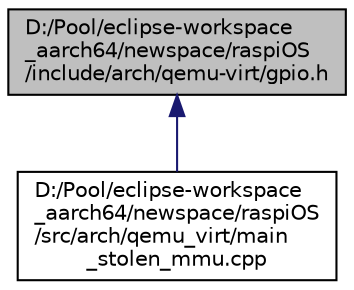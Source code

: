 digraph "D:/Pool/eclipse-workspace_aarch64/newspace/raspiOS/include/arch/qemu-virt/gpio.h"
{
  edge [fontname="Helvetica",fontsize="10",labelfontname="Helvetica",labelfontsize="10"];
  node [fontname="Helvetica",fontsize="10",shape=record];
  Node292 [label="D:/Pool/eclipse-workspace\l_aarch64/newspace/raspiOS\l/include/arch/qemu-virt/gpio.h",height=0.2,width=0.4,color="black", fillcolor="grey75", style="filled", fontcolor="black"];
  Node292 -> Node293 [dir="back",color="midnightblue",fontsize="10",style="solid",fontname="Helvetica"];
  Node293 [label="D:/Pool/eclipse-workspace\l_aarch64/newspace/raspiOS\l/src/arch/qemu_virt/main\l_stolen_mmu.cpp",height=0.2,width=0.4,color="black", fillcolor="white", style="filled",URL="$db/dc9/main__stolen__mmu_8cpp.html"];
}
